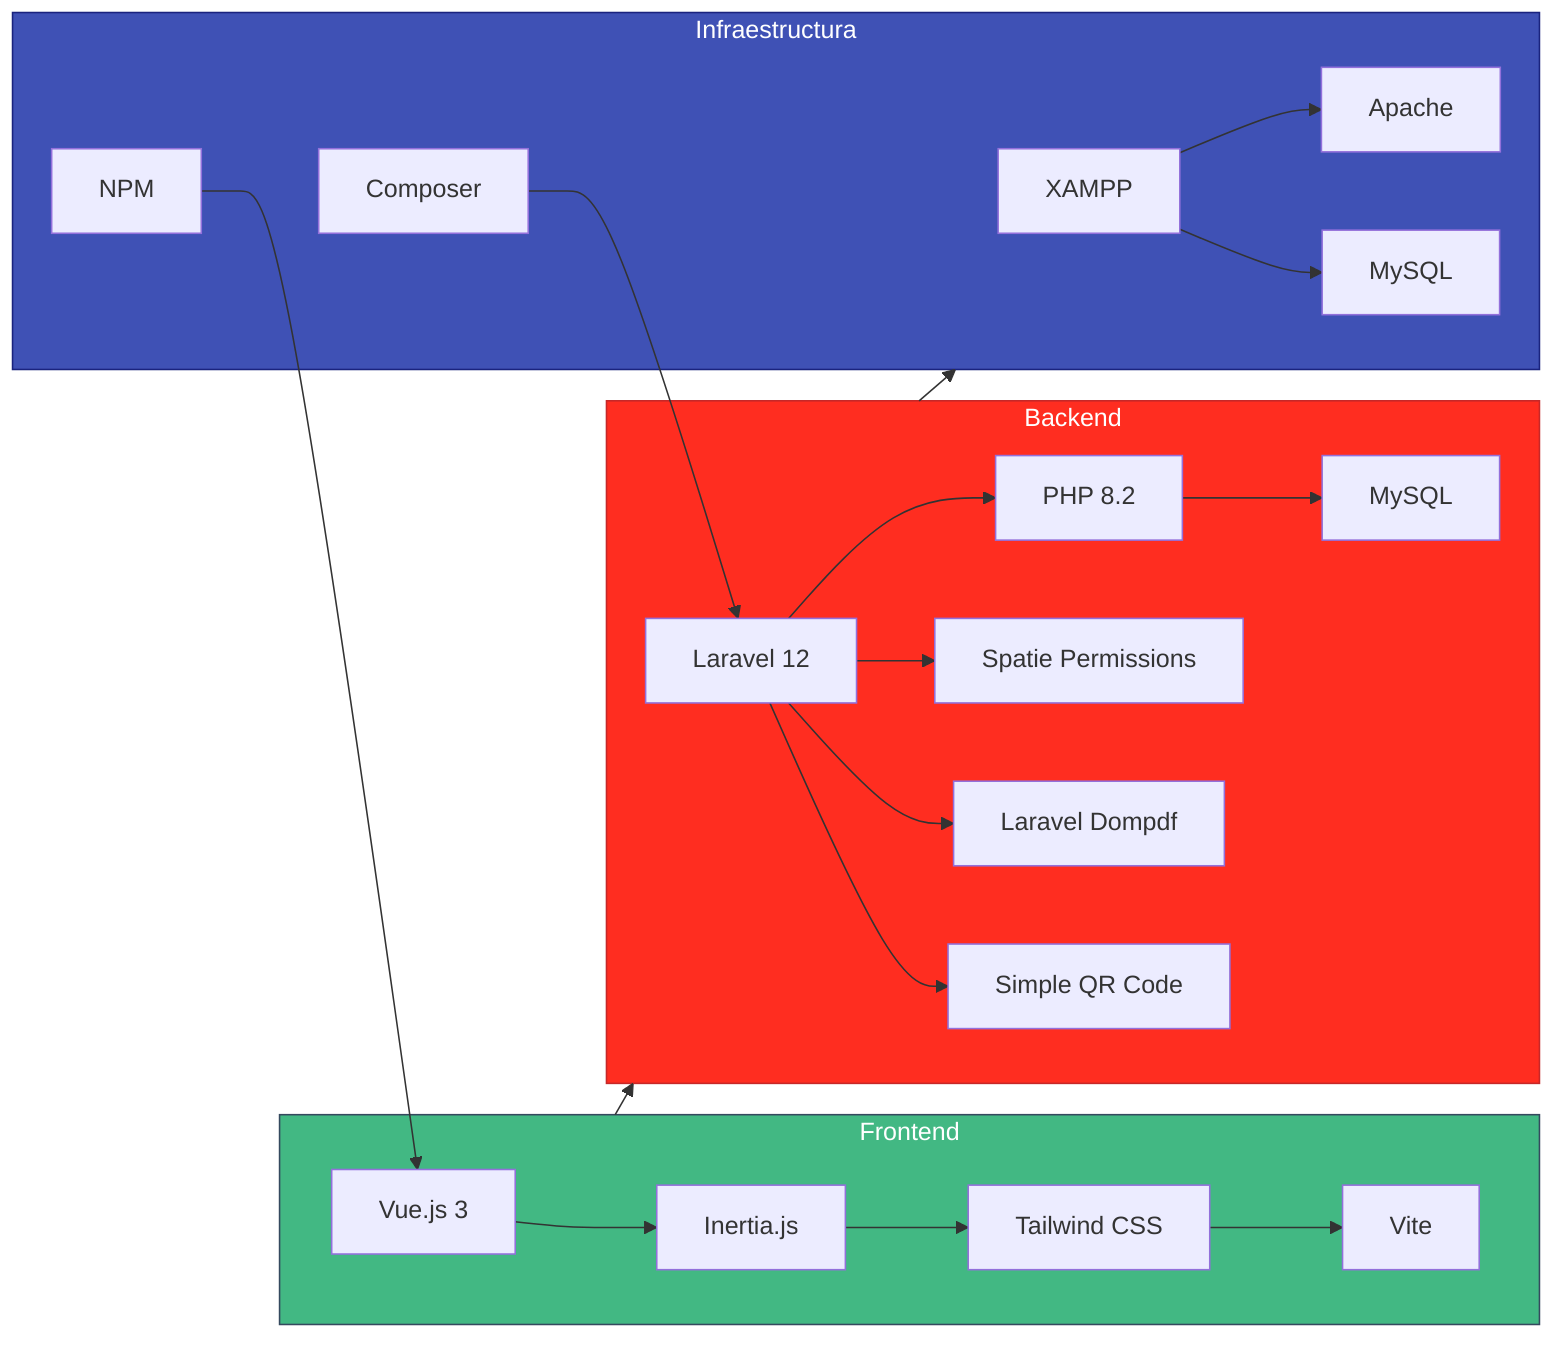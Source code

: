 ﻿graph LR
    subgraph Frontend
        A[Vue.js 3] --> B[Inertia.js]
        B --> C[Tailwind CSS]
        C --> D[Vite]
    end
    
    subgraph Backend
        E[Laravel 12] --> F[PHP 8.2]
        F --> G[MySQL]
        E --> H[Spatie Permissions]
        E --> I[Laravel Dompdf]
        E --> J[Simple QR Code]
    end
    
    subgraph Infraestructura
        K[XAMPP] --> L[Apache]
        K --> M[MySQL]
        N[Composer] --> E
        O[NPM] --> A
    end
    
    Frontend --> Backend
    Backend --> Infraestructura
    
    style Frontend fill:#42b883,stroke:#35495e,color:#fff
    style Backend fill:#ff2d20,stroke:#c62828,color:#fff
    style Infraestructura fill:#3f51b5,stroke:#1a237e,color:#fff